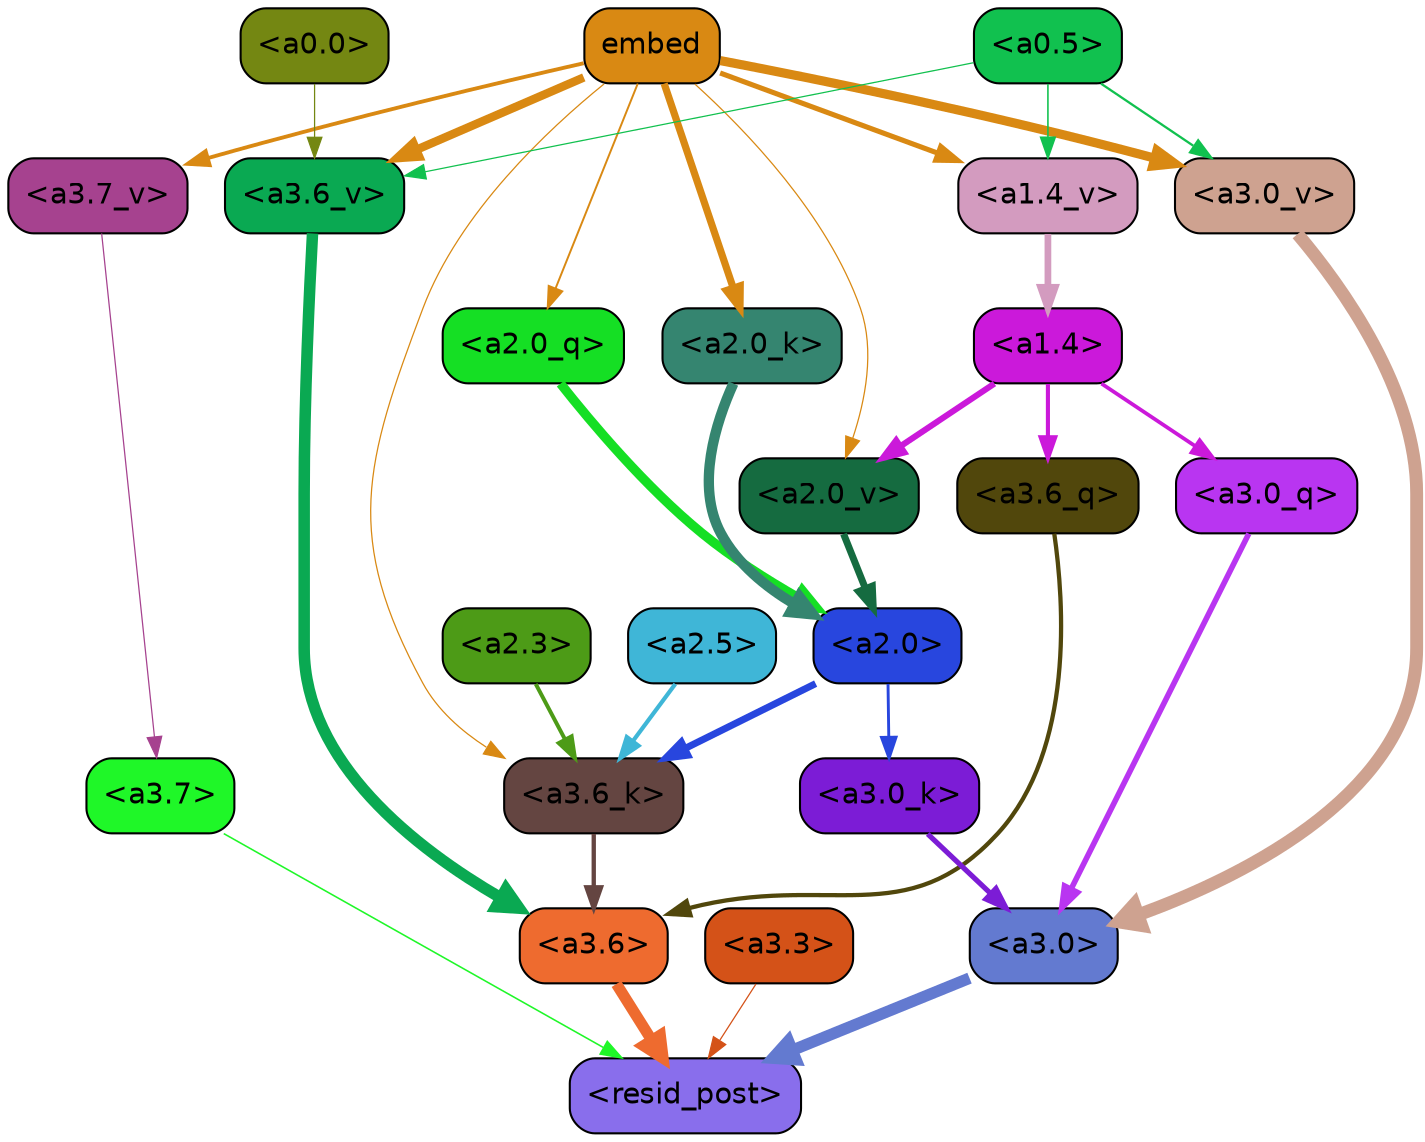 strict digraph "" {
	graph [bgcolor=transparent,
		layout=dot,
		overlap=false,
		splines=true
	];
	"<a3.7>"	[color=black,
		fillcolor="#1ff728",
		fontname=Helvetica,
		shape=box,
		style="filled, rounded"];
	"<resid_post>"	[color=black,
		fillcolor="#896eec",
		fontname=Helvetica,
		shape=box,
		style="filled, rounded"];
	"<a3.7>" -> "<resid_post>"	[color="#1ff728",
		penwidth=0.7595263123512268];
	"<a3.6>"	[color=black,
		fillcolor="#ee6b2f",
		fontname=Helvetica,
		shape=box,
		style="filled, rounded"];
	"<a3.6>" -> "<resid_post>"	[color="#ee6b2f",
		penwidth=5.40013587474823];
	"<a3.3>"	[color=black,
		fillcolor="#d45218",
		fontname=Helvetica,
		shape=box,
		style="filled, rounded"];
	"<a3.3>" -> "<resid_post>"	[color="#d45218",
		penwidth=0.6];
	"<a3.0>"	[color=black,
		fillcolor="#637ad0",
		fontname=Helvetica,
		shape=box,
		style="filled, rounded"];
	"<a3.0>" -> "<resid_post>"	[color="#637ad0",
		penwidth=5.540827631950378];
	"<a3.6_q>"	[color=black,
		fillcolor="#51470c",
		fontname=Helvetica,
		shape=box,
		style="filled, rounded"];
	"<a3.6_q>" -> "<a3.6>"	[color="#51470c",
		penwidth=2.0530722737312317];
	"<a3.0_q>"	[color=black,
		fillcolor="#b935f1",
		fontname=Helvetica,
		shape=box,
		style="filled, rounded"];
	"<a3.0_q>" -> "<a3.0>"	[color="#b935f1",
		penwidth=2.681713283061981];
	"<a3.6_k>"	[color=black,
		fillcolor="#644541",
		fontname=Helvetica,
		shape=box,
		style="filled, rounded"];
	"<a3.6_k>" -> "<a3.6>"	[color="#644541",
		penwidth=2.080081820487976];
	"<a3.0_k>"	[color=black,
		fillcolor="#7c1cd6",
		fontname=Helvetica,
		shape=box,
		style="filled, rounded"];
	"<a3.0_k>" -> "<a3.0>"	[color="#7c1cd6",
		penwidth=2.4920601844787598];
	"<a3.7_v>"	[color=black,
		fillcolor="#a6428f",
		fontname=Helvetica,
		shape=box,
		style="filled, rounded"];
	"<a3.7_v>" -> "<a3.7>"	[color="#a6428f",
		penwidth=0.6];
	"<a3.6_v>"	[color=black,
		fillcolor="#0aa952",
		fontname=Helvetica,
		shape=box,
		style="filled, rounded"];
	"<a3.6_v>" -> "<a3.6>"	[color="#0aa952",
		penwidth=5.522058844566345];
	"<a3.0_v>"	[color=black,
		fillcolor="#cea290",
		fontname=Helvetica,
		shape=box,
		style="filled, rounded"];
	"<a3.0_v>" -> "<a3.0>"	[color="#cea290",
		penwidth=6.184832274913788];
	"<a1.4>"	[color=black,
		fillcolor="#cb19da",
		fontname=Helvetica,
		shape=box,
		style="filled, rounded"];
	"<a1.4>" -> "<a3.6_q>"	[color="#cb19da",
		penwidth=1.9735972881317139];
	"<a1.4>" -> "<a3.0_q>"	[color="#cb19da",
		penwidth=1.8167777061462402];
	"<a2.0_v>"	[color=black,
		fillcolor="#156b40",
		fontname=Helvetica,
		shape=box,
		style="filled, rounded"];
	"<a1.4>" -> "<a2.0_v>"	[color="#cb19da",
		penwidth=2.935177743434906];
	"<a2.5>"	[color=black,
		fillcolor="#3fb6d7",
		fontname=Helvetica,
		shape=box,
		style="filled, rounded"];
	"<a2.5>" -> "<a3.6_k>"	[color="#3fb6d7",
		penwidth=1.998626947402954];
	"<a2.3>"	[color=black,
		fillcolor="#4d9b17",
		fontname=Helvetica,
		shape=box,
		style="filled, rounded"];
	"<a2.3>" -> "<a3.6_k>"	[color="#4d9b17",
		penwidth=1.90748929977417];
	"<a2.0>"	[color=black,
		fillcolor="#2846de",
		fontname=Helvetica,
		shape=box,
		style="filled, rounded"];
	"<a2.0>" -> "<a3.6_k>"	[color="#2846de",
		penwidth=3.3549644947052];
	"<a2.0>" -> "<a3.0_k>"	[color="#2846de",
		penwidth=1.3908889293670654];
	embed	[color=black,
		fillcolor="#d98913",
		fontname=Helvetica,
		shape=box,
		style="filled, rounded"];
	embed -> "<a3.6_k>"	[color="#d98913",
		penwidth=0.6];
	embed -> "<a3.7_v>"	[color="#d98913",
		penwidth=1.8481524586677551];
	embed -> "<a3.6_v>"	[color="#d98913",
		penwidth=4.0683629512786865];
	embed -> "<a3.0_v>"	[color="#d98913",
		penwidth=4.396489858627319];
	"<a2.0_q>"	[color=black,
		fillcolor="#15df24",
		fontname=Helvetica,
		shape=box,
		style="filled, rounded"];
	embed -> "<a2.0_q>"	[color="#d98913",
		penwidth=0.9339196681976318];
	"<a2.0_k>"	[color=black,
		fillcolor="#358570",
		fontname=Helvetica,
		shape=box,
		style="filled, rounded"];
	embed -> "<a2.0_k>"	[color="#d98913",
		penwidth=3.474741220474243];
	embed -> "<a2.0_v>"	[color="#d98913",
		penwidth=0.6];
	"<a1.4_v>"	[color=black,
		fillcolor="#d39bbf",
		fontname=Helvetica,
		shape=box,
		style="filled, rounded"];
	embed -> "<a1.4_v>"	[color="#d98913",
		penwidth=2.457472085952759];
	"<a0.5>"	[color=black,
		fillcolor="#11c14f",
		fontname=Helvetica,
		shape=box,
		style="filled, rounded"];
	"<a0.5>" -> "<a3.6_v>"	[color="#11c14f",
		penwidth=0.6];
	"<a0.5>" -> "<a3.0_v>"	[color="#11c14f",
		penwidth=1.0967135429382324];
	"<a0.5>" -> "<a1.4_v>"	[color="#11c14f",
		penwidth=0.7647972106933594];
	"<a0.0>"	[color=black,
		fillcolor="#748712",
		fontname=Helvetica,
		shape=box,
		style="filled, rounded"];
	"<a0.0>" -> "<a3.6_v>"	[color="#748712",
		penwidth=0.6];
	"<a2.0_q>" -> "<a2.0>"	[color="#15df24",
		penwidth=4.507863223552704];
	"<a2.0_k>" -> "<a2.0>"	[color="#358570",
		penwidth=4.960922122001648];
	"<a2.0_v>" -> "<a2.0>"	[color="#156b40",
		penwidth=3.3640971779823303];
	"<a1.4_v>" -> "<a1.4>"	[color="#d39bbf",
		penwidth=3.2196178436279297];
}
